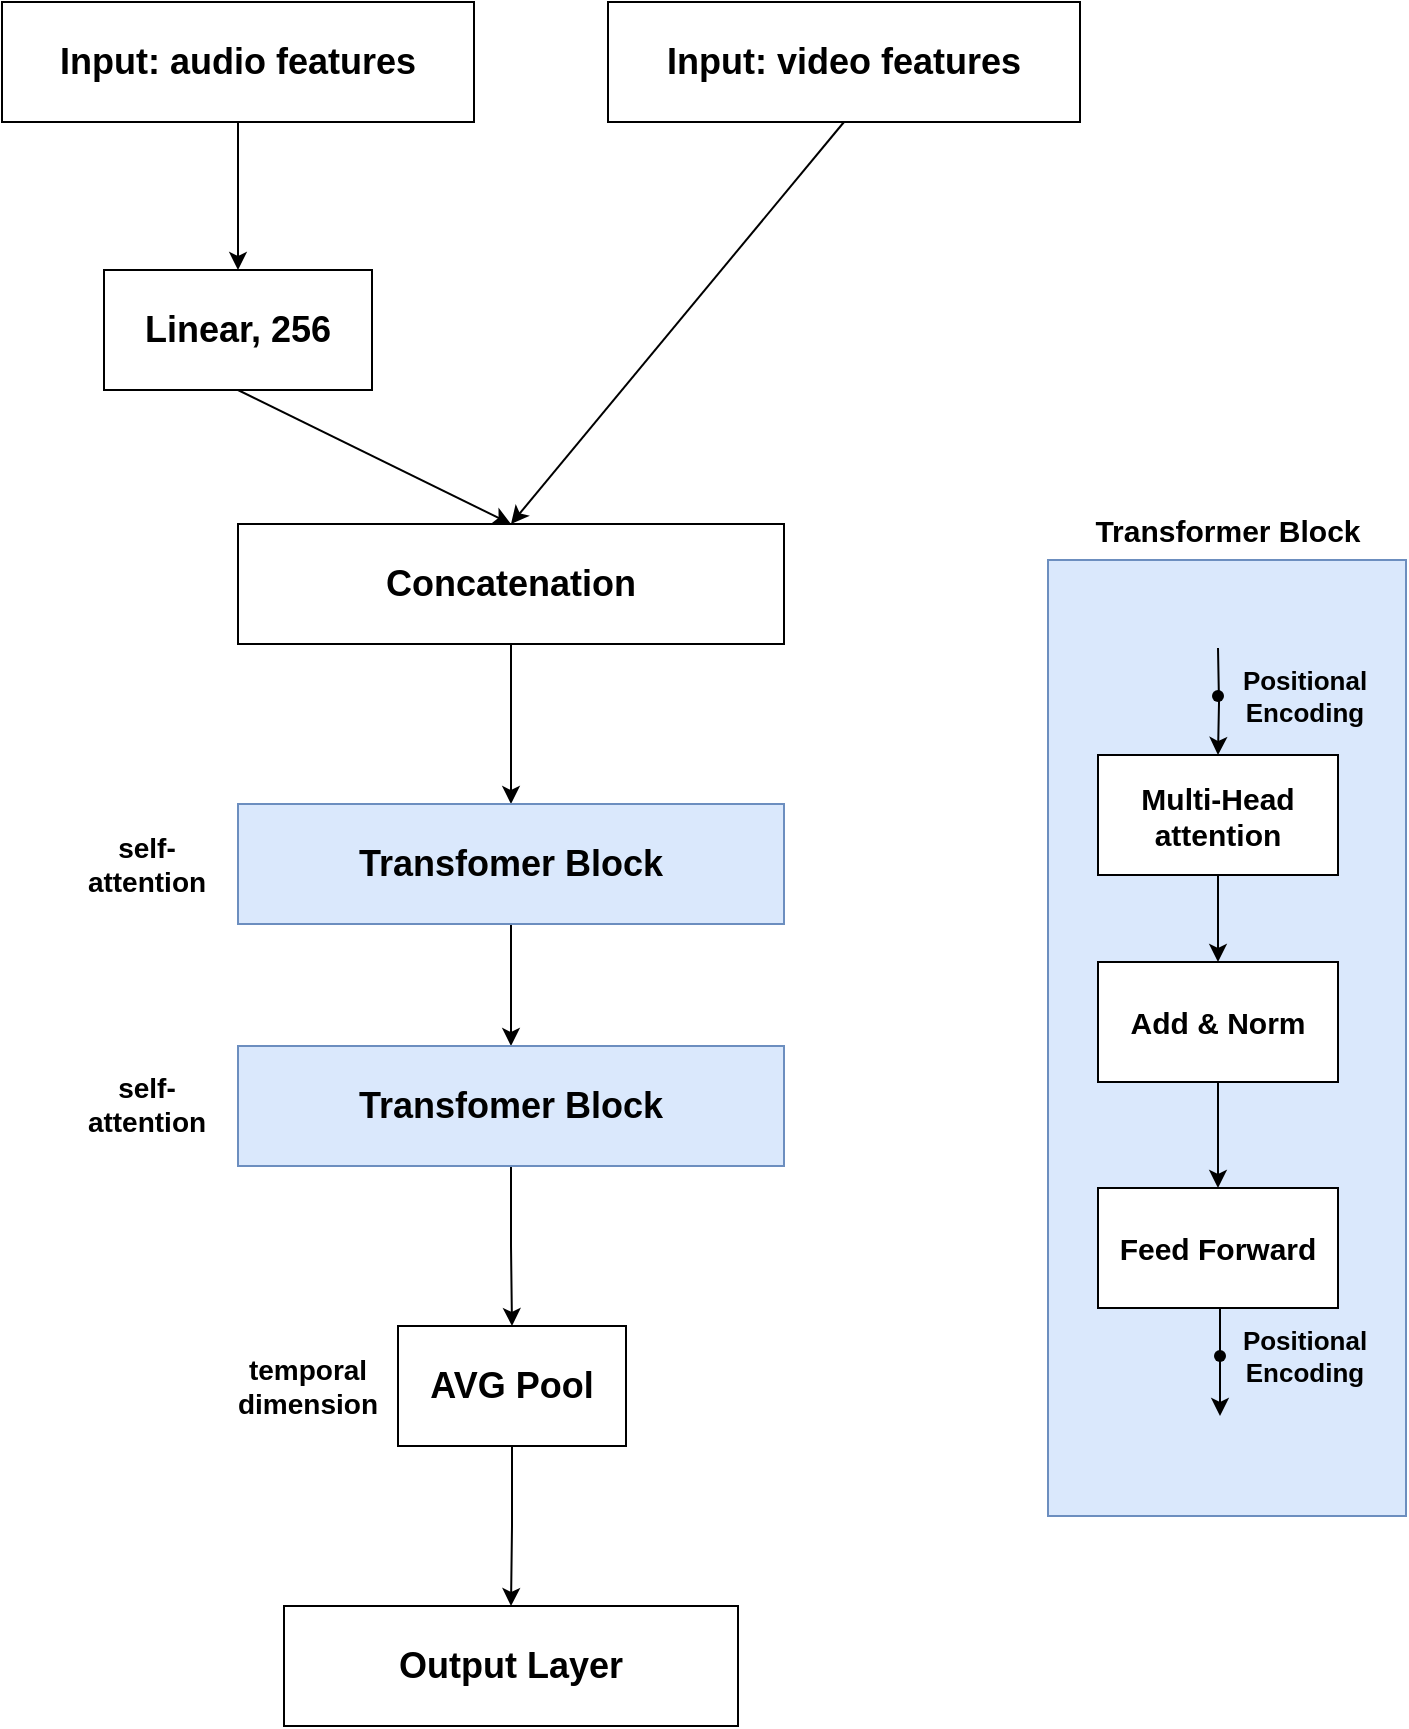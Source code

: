 <mxfile version="24.3.0" type="device">
  <diagram name="Seite-1" id="gmydhMAJyEzjk5vWrdFb">
    <mxGraphModel dx="1434" dy="794" grid="0" gridSize="10" guides="1" tooltips="1" connect="1" arrows="1" fold="1" page="1" pageScale="1" pageWidth="1169" pageHeight="1654" math="0" shadow="0">
      <root>
        <mxCell id="0" />
        <mxCell id="1" parent="0" />
        <mxCell id="YeAyStBMducrVLOOq1PW-33" value="" style="rounded=0;whiteSpace=wrap;html=1;fillColor=#dae8fc;strokeColor=#6c8ebf;" vertex="1" parent="1">
          <mxGeometry x="826" y="375" width="179" height="478" as="geometry" />
        </mxCell>
        <mxCell id="YeAyStBMducrVLOOq1PW-4" value="" style="edgeStyle=orthogonalEdgeStyle;rounded=0;orthogonalLoop=1;jettySize=auto;html=1;" edge="1" parent="1" source="YeAyStBMducrVLOOq1PW-1" target="YeAyStBMducrVLOOq1PW-3">
          <mxGeometry relative="1" as="geometry" />
        </mxCell>
        <mxCell id="YeAyStBMducrVLOOq1PW-1" value="&lt;font size=&quot;1&quot;&gt;&lt;b style=&quot;font-size: 18px;&quot;&gt;Input: audio features&lt;/b&gt;&lt;/font&gt;" style="rounded=0;whiteSpace=wrap;html=1;" vertex="1" parent="1">
          <mxGeometry x="303" y="96" width="236" height="60" as="geometry" />
        </mxCell>
        <mxCell id="YeAyStBMducrVLOOq1PW-6" style="rounded=0;orthogonalLoop=1;jettySize=auto;html=1;exitX=0.5;exitY=1;exitDx=0;exitDy=0;entryX=0.5;entryY=0;entryDx=0;entryDy=0;" edge="1" parent="1" source="YeAyStBMducrVLOOq1PW-2" target="YeAyStBMducrVLOOq1PW-5">
          <mxGeometry relative="1" as="geometry" />
        </mxCell>
        <mxCell id="YeAyStBMducrVLOOq1PW-2" value="&lt;font size=&quot;1&quot;&gt;&lt;b style=&quot;font-size: 18px;&quot;&gt;Input: video features&lt;/b&gt;&lt;/font&gt;" style="rounded=0;whiteSpace=wrap;html=1;" vertex="1" parent="1">
          <mxGeometry x="606" y="96" width="236" height="60" as="geometry" />
        </mxCell>
        <mxCell id="YeAyStBMducrVLOOq1PW-7" style="rounded=0;orthogonalLoop=1;jettySize=auto;html=1;exitX=0.5;exitY=1;exitDx=0;exitDy=0;entryX=0.5;entryY=0;entryDx=0;entryDy=0;" edge="1" parent="1" source="YeAyStBMducrVLOOq1PW-3" target="YeAyStBMducrVLOOq1PW-5">
          <mxGeometry relative="1" as="geometry" />
        </mxCell>
        <mxCell id="YeAyStBMducrVLOOq1PW-3" value="&lt;font style=&quot;font-size: 18px;&quot;&gt;&lt;b&gt;Linear, 256&lt;br&gt;&lt;/b&gt;&lt;/font&gt;" style="rounded=0;whiteSpace=wrap;html=1;" vertex="1" parent="1">
          <mxGeometry x="354" y="230" width="134" height="60" as="geometry" />
        </mxCell>
        <mxCell id="YeAyStBMducrVLOOq1PW-9" value="" style="edgeStyle=orthogonalEdgeStyle;rounded=0;orthogonalLoop=1;jettySize=auto;html=1;" edge="1" parent="1" source="YeAyStBMducrVLOOq1PW-5" target="YeAyStBMducrVLOOq1PW-8">
          <mxGeometry relative="1" as="geometry" />
        </mxCell>
        <mxCell id="YeAyStBMducrVLOOq1PW-5" value="&lt;font style=&quot;font-size: 18px;&quot;&gt;&lt;b&gt;Concatenation&lt;br&gt;&lt;/b&gt;&lt;/font&gt;" style="rounded=0;whiteSpace=wrap;html=1;" vertex="1" parent="1">
          <mxGeometry x="421" y="357" width="273" height="60" as="geometry" />
        </mxCell>
        <mxCell id="YeAyStBMducrVLOOq1PW-11" value="" style="edgeStyle=orthogonalEdgeStyle;rounded=0;orthogonalLoop=1;jettySize=auto;html=1;" edge="1" parent="1" source="YeAyStBMducrVLOOq1PW-8" target="YeAyStBMducrVLOOq1PW-10">
          <mxGeometry relative="1" as="geometry" />
        </mxCell>
        <mxCell id="YeAyStBMducrVLOOq1PW-8" value="&lt;font style=&quot;font-size: 18px;&quot;&gt;&lt;b&gt;Transfomer Block&lt;br&gt;&lt;/b&gt;&lt;/font&gt;" style="rounded=0;whiteSpace=wrap;html=1;fillColor=#dae8fc;strokeColor=#6c8ebf;" vertex="1" parent="1">
          <mxGeometry x="421" y="497" width="273" height="60" as="geometry" />
        </mxCell>
        <mxCell id="YeAyStBMducrVLOOq1PW-13" value="" style="edgeStyle=orthogonalEdgeStyle;rounded=0;orthogonalLoop=1;jettySize=auto;html=1;" edge="1" parent="1" source="YeAyStBMducrVLOOq1PW-10" target="YeAyStBMducrVLOOq1PW-12">
          <mxGeometry relative="1" as="geometry" />
        </mxCell>
        <mxCell id="YeAyStBMducrVLOOq1PW-10" value="&lt;font style=&quot;font-size: 18px;&quot;&gt;&lt;b&gt;Transfomer Block&lt;br&gt;&lt;/b&gt;&lt;/font&gt;" style="rounded=0;whiteSpace=wrap;html=1;fillColor=#dae8fc;strokeColor=#6c8ebf;" vertex="1" parent="1">
          <mxGeometry x="421" y="618" width="273" height="60" as="geometry" />
        </mxCell>
        <mxCell id="YeAyStBMducrVLOOq1PW-15" value="" style="edgeStyle=orthogonalEdgeStyle;rounded=0;orthogonalLoop=1;jettySize=auto;html=1;" edge="1" parent="1" source="YeAyStBMducrVLOOq1PW-12" target="YeAyStBMducrVLOOq1PW-14">
          <mxGeometry relative="1" as="geometry" />
        </mxCell>
        <mxCell id="YeAyStBMducrVLOOq1PW-12" value="&lt;font style=&quot;font-size: 18px;&quot;&gt;&lt;b&gt;AVG Pool&lt;br&gt;&lt;/b&gt;&lt;/font&gt;" style="rounded=0;whiteSpace=wrap;html=1;" vertex="1" parent="1">
          <mxGeometry x="501" y="758" width="114" height="60" as="geometry" />
        </mxCell>
        <mxCell id="YeAyStBMducrVLOOq1PW-14" value="&lt;font style=&quot;font-size: 18px;&quot;&gt;&lt;b&gt;Output Layer&lt;br&gt;&lt;/b&gt;&lt;/font&gt;" style="rounded=0;whiteSpace=wrap;html=1;" vertex="1" parent="1">
          <mxGeometry x="444" y="898" width="227" height="60" as="geometry" />
        </mxCell>
        <mxCell id="YeAyStBMducrVLOOq1PW-16" value="&lt;font style=&quot;font-size: 14px;&quot;&gt;&lt;b&gt;self-attention&lt;/b&gt;&lt;/font&gt;" style="text;html=1;align=center;verticalAlign=middle;whiteSpace=wrap;rounded=0;" vertex="1" parent="1">
          <mxGeometry x="342" y="503.5" width="67" height="47" as="geometry" />
        </mxCell>
        <mxCell id="YeAyStBMducrVLOOq1PW-17" value="&lt;font style=&quot;font-size: 14px;&quot;&gt;&lt;b&gt;self-attention&lt;/b&gt;&lt;/font&gt;" style="text;html=1;align=center;verticalAlign=middle;whiteSpace=wrap;rounded=0;" vertex="1" parent="1">
          <mxGeometry x="342" y="623" width="67" height="47" as="geometry" />
        </mxCell>
        <mxCell id="YeAyStBMducrVLOOq1PW-20" value="" style="edgeStyle=orthogonalEdgeStyle;rounded=0;orthogonalLoop=1;jettySize=auto;html=1;" edge="1" parent="1" target="YeAyStBMducrVLOOq1PW-19">
          <mxGeometry relative="1" as="geometry">
            <mxPoint x="911" y="419" as="sourcePoint" />
          </mxGeometry>
        </mxCell>
        <mxCell id="YeAyStBMducrVLOOq1PW-22" value="" style="edgeStyle=orthogonalEdgeStyle;rounded=0;orthogonalLoop=1;jettySize=auto;html=1;" edge="1" parent="1" source="YeAyStBMducrVLOOq1PW-19" target="YeAyStBMducrVLOOq1PW-21">
          <mxGeometry relative="1" as="geometry" />
        </mxCell>
        <mxCell id="YeAyStBMducrVLOOq1PW-19" value="&lt;font style=&quot;font-size: 15px;&quot;&gt;&lt;b&gt;Multi-Head attention&lt;br&gt;&lt;/b&gt;&lt;/font&gt;" style="rounded=0;whiteSpace=wrap;html=1;" vertex="1" parent="1">
          <mxGeometry x="851" y="472.5" width="120" height="60" as="geometry" />
        </mxCell>
        <mxCell id="YeAyStBMducrVLOOq1PW-24" value="" style="edgeStyle=orthogonalEdgeStyle;rounded=0;orthogonalLoop=1;jettySize=auto;html=1;" edge="1" parent="1" source="YeAyStBMducrVLOOq1PW-21" target="YeAyStBMducrVLOOq1PW-23">
          <mxGeometry relative="1" as="geometry" />
        </mxCell>
        <mxCell id="YeAyStBMducrVLOOq1PW-21" value="&lt;font style=&quot;font-size: 15px;&quot;&gt;&lt;b&gt;Add &amp;amp; Norm&lt;br&gt;&lt;/b&gt;&lt;/font&gt;" style="rounded=0;whiteSpace=wrap;html=1;" vertex="1" parent="1">
          <mxGeometry x="851" y="576" width="120" height="60" as="geometry" />
        </mxCell>
        <mxCell id="YeAyStBMducrVLOOq1PW-23" value="&lt;font style=&quot;font-size: 15px;&quot;&gt;&lt;b&gt;Feed Forward&lt;br&gt;&lt;/b&gt;&lt;/font&gt;" style="rounded=0;whiteSpace=wrap;html=1;" vertex="1" parent="1">
          <mxGeometry x="851" y="689" width="120" height="60" as="geometry" />
        </mxCell>
        <mxCell id="YeAyStBMducrVLOOq1PW-27" value="" style="shape=waypoint;sketch=0;fillStyle=solid;size=6;pointerEvents=1;points=[];fillColor=none;resizable=0;rotatable=0;perimeter=centerPerimeter;snapToPoint=1;" vertex="1" parent="1">
          <mxGeometry x="901" y="433" width="20" height="20" as="geometry" />
        </mxCell>
        <mxCell id="YeAyStBMducrVLOOq1PW-28" value="" style="edgeStyle=orthogonalEdgeStyle;rounded=0;orthogonalLoop=1;jettySize=auto;html=1;" edge="1" parent="1">
          <mxGeometry relative="1" as="geometry">
            <mxPoint x="912" y="749" as="sourcePoint" />
            <mxPoint x="912" y="803" as="targetPoint" />
          </mxGeometry>
        </mxCell>
        <mxCell id="YeAyStBMducrVLOOq1PW-29" value="" style="shape=waypoint;sketch=0;fillStyle=solid;size=6;pointerEvents=1;points=[];fillColor=none;resizable=0;rotatable=0;perimeter=centerPerimeter;snapToPoint=1;" vertex="1" parent="1">
          <mxGeometry x="902" y="763" width="20" height="20" as="geometry" />
        </mxCell>
        <mxCell id="YeAyStBMducrVLOOq1PW-31" value="&lt;font style=&quot;font-size: 13px;&quot;&gt;&lt;b&gt;&lt;font style=&quot;font-size: 13px;&quot;&gt;Positional Encoding&lt;/font&gt;&lt;/b&gt;&lt;/font&gt;" style="text;html=1;align=center;verticalAlign=middle;whiteSpace=wrap;rounded=0;" vertex="1" parent="1">
          <mxGeometry x="921" y="423.5" width="67" height="39" as="geometry" />
        </mxCell>
        <mxCell id="YeAyStBMducrVLOOq1PW-32" value="&lt;font style=&quot;font-size: 13px;&quot;&gt;&lt;b&gt;&lt;font style=&quot;font-size: 13px;&quot;&gt;Positional Encoding&lt;/font&gt;&lt;/b&gt;&lt;/font&gt;" style="text;html=1;align=center;verticalAlign=middle;whiteSpace=wrap;rounded=0;" vertex="1" parent="1">
          <mxGeometry x="921" y="753.5" width="67" height="39" as="geometry" />
        </mxCell>
        <mxCell id="YeAyStBMducrVLOOq1PW-34" value="&lt;b&gt;&lt;font style=&quot;font-size: 15px;&quot;&gt;Transformer Block&lt;/font&gt;&lt;/b&gt;" style="text;html=1;align=center;verticalAlign=middle;whiteSpace=wrap;rounded=0;shadow=0;" vertex="1" parent="1">
          <mxGeometry x="845.5" y="345" width="140" height="30" as="geometry" />
        </mxCell>
        <mxCell id="YeAyStBMducrVLOOq1PW-35" value="&lt;font style=&quot;font-size: 14px;&quot;&gt;&lt;b&gt;temporal dimension&lt;/b&gt;&lt;/font&gt;" style="text;html=1;align=center;verticalAlign=middle;whiteSpace=wrap;rounded=0;" vertex="1" parent="1">
          <mxGeometry x="416" y="760" width="80" height="56" as="geometry" />
        </mxCell>
      </root>
    </mxGraphModel>
  </diagram>
</mxfile>
